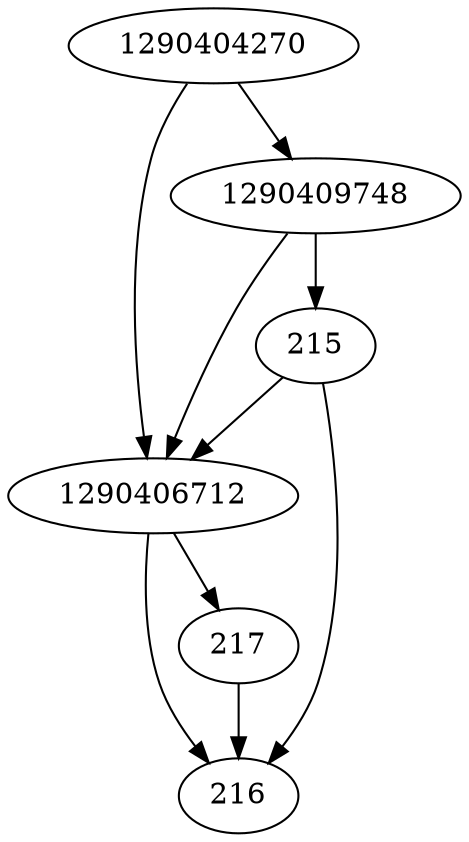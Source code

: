 strict digraph  {
1290404270;
1290406712;
1290409748;
215;
216;
217;
1290404270 -> 1290409748;
1290404270 -> 1290406712;
1290406712 -> 216;
1290406712 -> 217;
1290409748 -> 215;
1290409748 -> 1290406712;
215 -> 216;
215 -> 1290406712;
217 -> 216;
}
